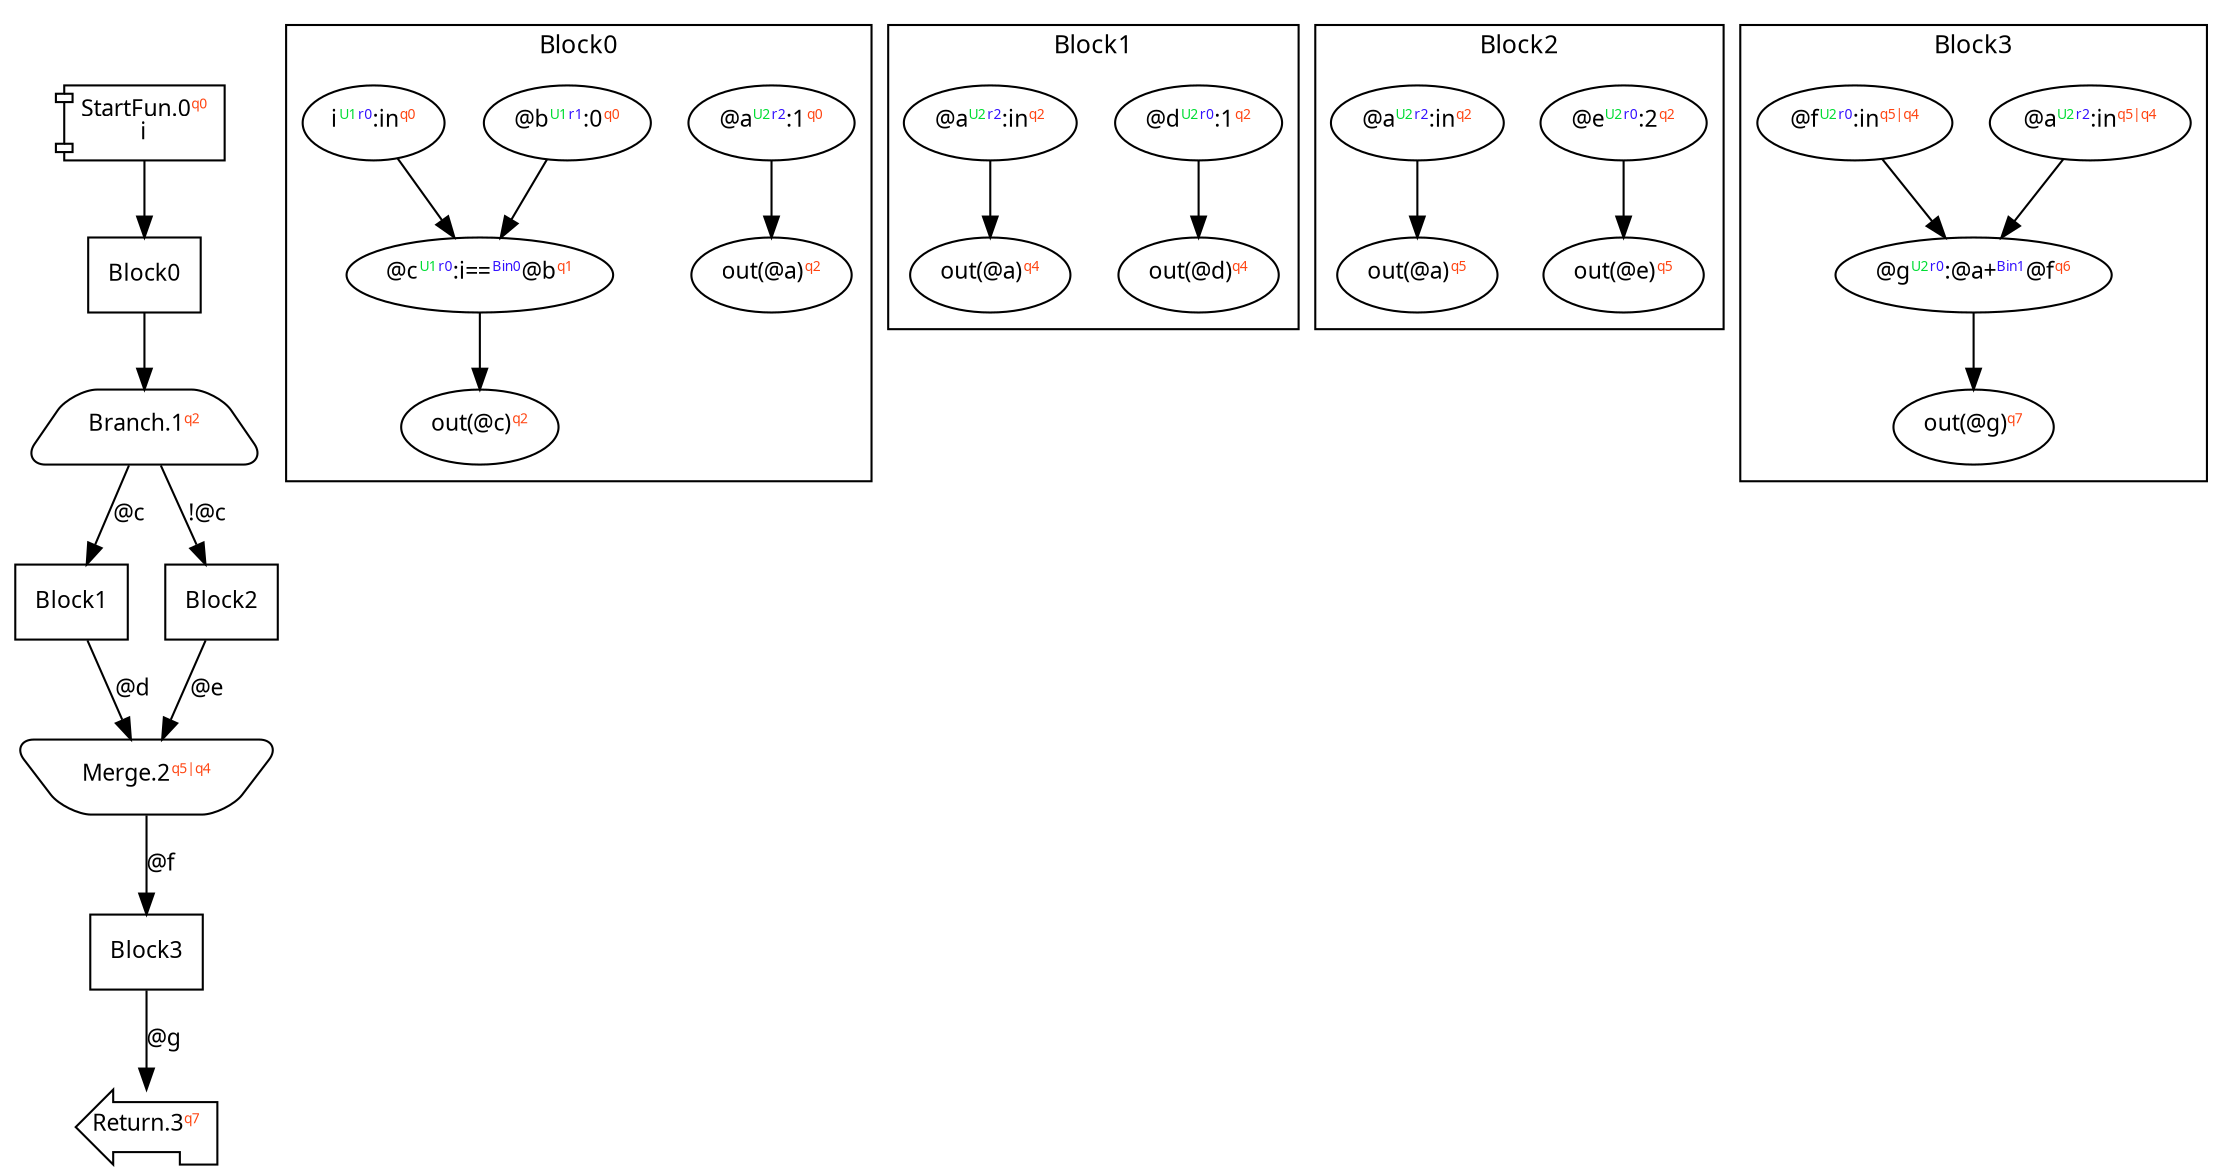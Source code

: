 digraph Program_ {
graph [fontname = "Monaco", fontsize = 12, ranksep = 0.5];
node [shape = box, fontname = "Monaco", fontsize = 11; colorscheme = pastel19];
edge [fontname = "Monaco", fontsize = 11; colorscheme = pastel19];
Jump0[label = <StartFun.0<font color="#ff4411" point-size="8"><sup>q0</sup></font><br/>i>; shape = component];
Jump0 -> Block0;
Jump1[
  label = <Branch.1<font color="#ff4411" point-size="8"><sup>q2</sup></font>>;
  shape = trapezium; style = rounded;
];
Block0 -> Jump1;
Jump1 -> Block1 [label="@c"];
Jump1 -> Block2 [label="!@c"];
Jump2[label = <Merge.2<font color="#ff4411" point-size="8"><sup>q5|q4</sup></font>>; shape = invtrapezium; style = rounded];
Block1 -> Jump2 [label="@d"];Block2 -> Jump2 [label="@e"];
Jump2 -> Block3 [label="@f"];
Jump3[label = <Return.3<font color="#ff4411" point-size="8"><sup>q7</sup></font>>; shape = lpromoter];
Block3 -> Jump3 [label="@g"];
Block0 [label = "Block0"];
Block1 [label = "Block1"];
Block2 [label = "Block2"];
Block3 [label = "Block3"];
subgraph cluster_dfg_Block0{
node [shape = oval];
label = "Block0";
ndBlock0_0 [label=<@b<font color="#00dd33" point-size="8"><sup>U1</sup></font><font color="#3311ff" point-size="8"><sup>r1</sup></font>:0<font color="#ff4411" point-size="8"><sup>q0</sup></font>>];ndBlock0_1 [label=<@a<font color="#00dd33" point-size="8"><sup>U2</sup></font><font color="#3311ff" point-size="8"><sup>r2</sup></font>:1<font color="#ff4411" point-size="8"><sup>q0</sup></font>>];ndBlock0_2 [label=<i<font color="#00dd33" point-size="8"><sup>U1</sup></font><font color="#3311ff" point-size="8"><sup>r0</sup></font>:in<font color="#ff4411" point-size="8"><sup>q0</sup></font>>];ndBlock0_3 [label=<out(@c)<font color="#ff4411" point-size="8"><sup>q2</sup></font>>];ndBlock0_4 [label=<@c<font color="#00dd33" point-size="8"><sup>U1</sup></font><font color="#3311ff" point-size="8"><sup>r0</sup></font>:i==<font color="#3311ff" point-size="8"><sup>Bin0</sup></font>@b<font color="#ff4411" point-size="8"><sup>q1</sup></font>>];ndBlock0_5 [label=<out(@a)<font color="#ff4411" point-size="8"><sup>q2</sup></font>>];ndBlock0_0 -> ndBlock0_4;
ndBlock0_2 -> ndBlock0_4;
ndBlock0_1 -> ndBlock0_5;
ndBlock0_4 -> ndBlock0_3;
}subgraph cluster_dfg_Block1{
node [shape = oval];
label = "Block1";
ndBlock1_0 [label=<@d<font color="#00dd33" point-size="8"><sup>U2</sup></font><font color="#3311ff" point-size="8"><sup>r0</sup></font>:1<font color="#ff4411" point-size="8"><sup>q2</sup></font>>];ndBlock1_1 [label=<@a<font color="#00dd33" point-size="8"><sup>U2</sup></font><font color="#3311ff" point-size="8"><sup>r2</sup></font>:in<font color="#ff4411" point-size="8"><sup>q2</sup></font>>];ndBlock1_2 [label=<out(@a)<font color="#ff4411" point-size="8"><sup>q4</sup></font>>];ndBlock1_3 [label=<out(@d)<font color="#ff4411" point-size="8"><sup>q4</sup></font>>];ndBlock1_1 -> ndBlock1_2;
ndBlock1_0 -> ndBlock1_3;
}subgraph cluster_dfg_Block2{
node [shape = oval];
label = "Block2";
ndBlock2_0 [label=<@e<font color="#00dd33" point-size="8"><sup>U2</sup></font><font color="#3311ff" point-size="8"><sup>r0</sup></font>:2<font color="#ff4411" point-size="8"><sup>q2</sup></font>>];ndBlock2_1 [label=<@a<font color="#00dd33" point-size="8"><sup>U2</sup></font><font color="#3311ff" point-size="8"><sup>r2</sup></font>:in<font color="#ff4411" point-size="8"><sup>q2</sup></font>>];ndBlock2_2 [label=<out(@a)<font color="#ff4411" point-size="8"><sup>q5</sup></font>>];ndBlock2_3 [label=<out(@e)<font color="#ff4411" point-size="8"><sup>q5</sup></font>>];ndBlock2_1 -> ndBlock2_2;
ndBlock2_0 -> ndBlock2_3;
}subgraph cluster_dfg_Block3{
node [shape = oval];
label = "Block3";
ndBlock3_0 [label=<@g<font color="#00dd33" point-size="8"><sup>U2</sup></font><font color="#3311ff" point-size="8"><sup>r0</sup></font>:@a+<font color="#3311ff" point-size="8"><sup>Bin1</sup></font>@f<font color="#ff4411" point-size="8"><sup>q6</sup></font>>];ndBlock3_1 [label=<@a<font color="#00dd33" point-size="8"><sup>U2</sup></font><font color="#3311ff" point-size="8"><sup>r2</sup></font>:in<font color="#ff4411" point-size="8"><sup>q5|q4</sup></font>>];ndBlock3_2 [label=<@f<font color="#00dd33" point-size="8"><sup>U2</sup></font><font color="#3311ff" point-size="8"><sup>r0</sup></font>:in<font color="#ff4411" point-size="8"><sup>q5|q4</sup></font>>];ndBlock3_3 [label=<out(@g)<font color="#ff4411" point-size="8"><sup>q7</sup></font>>];ndBlock3_1 -> ndBlock3_0;
ndBlock3_2 -> ndBlock3_0;
ndBlock3_0 -> ndBlock3_3;
}}
